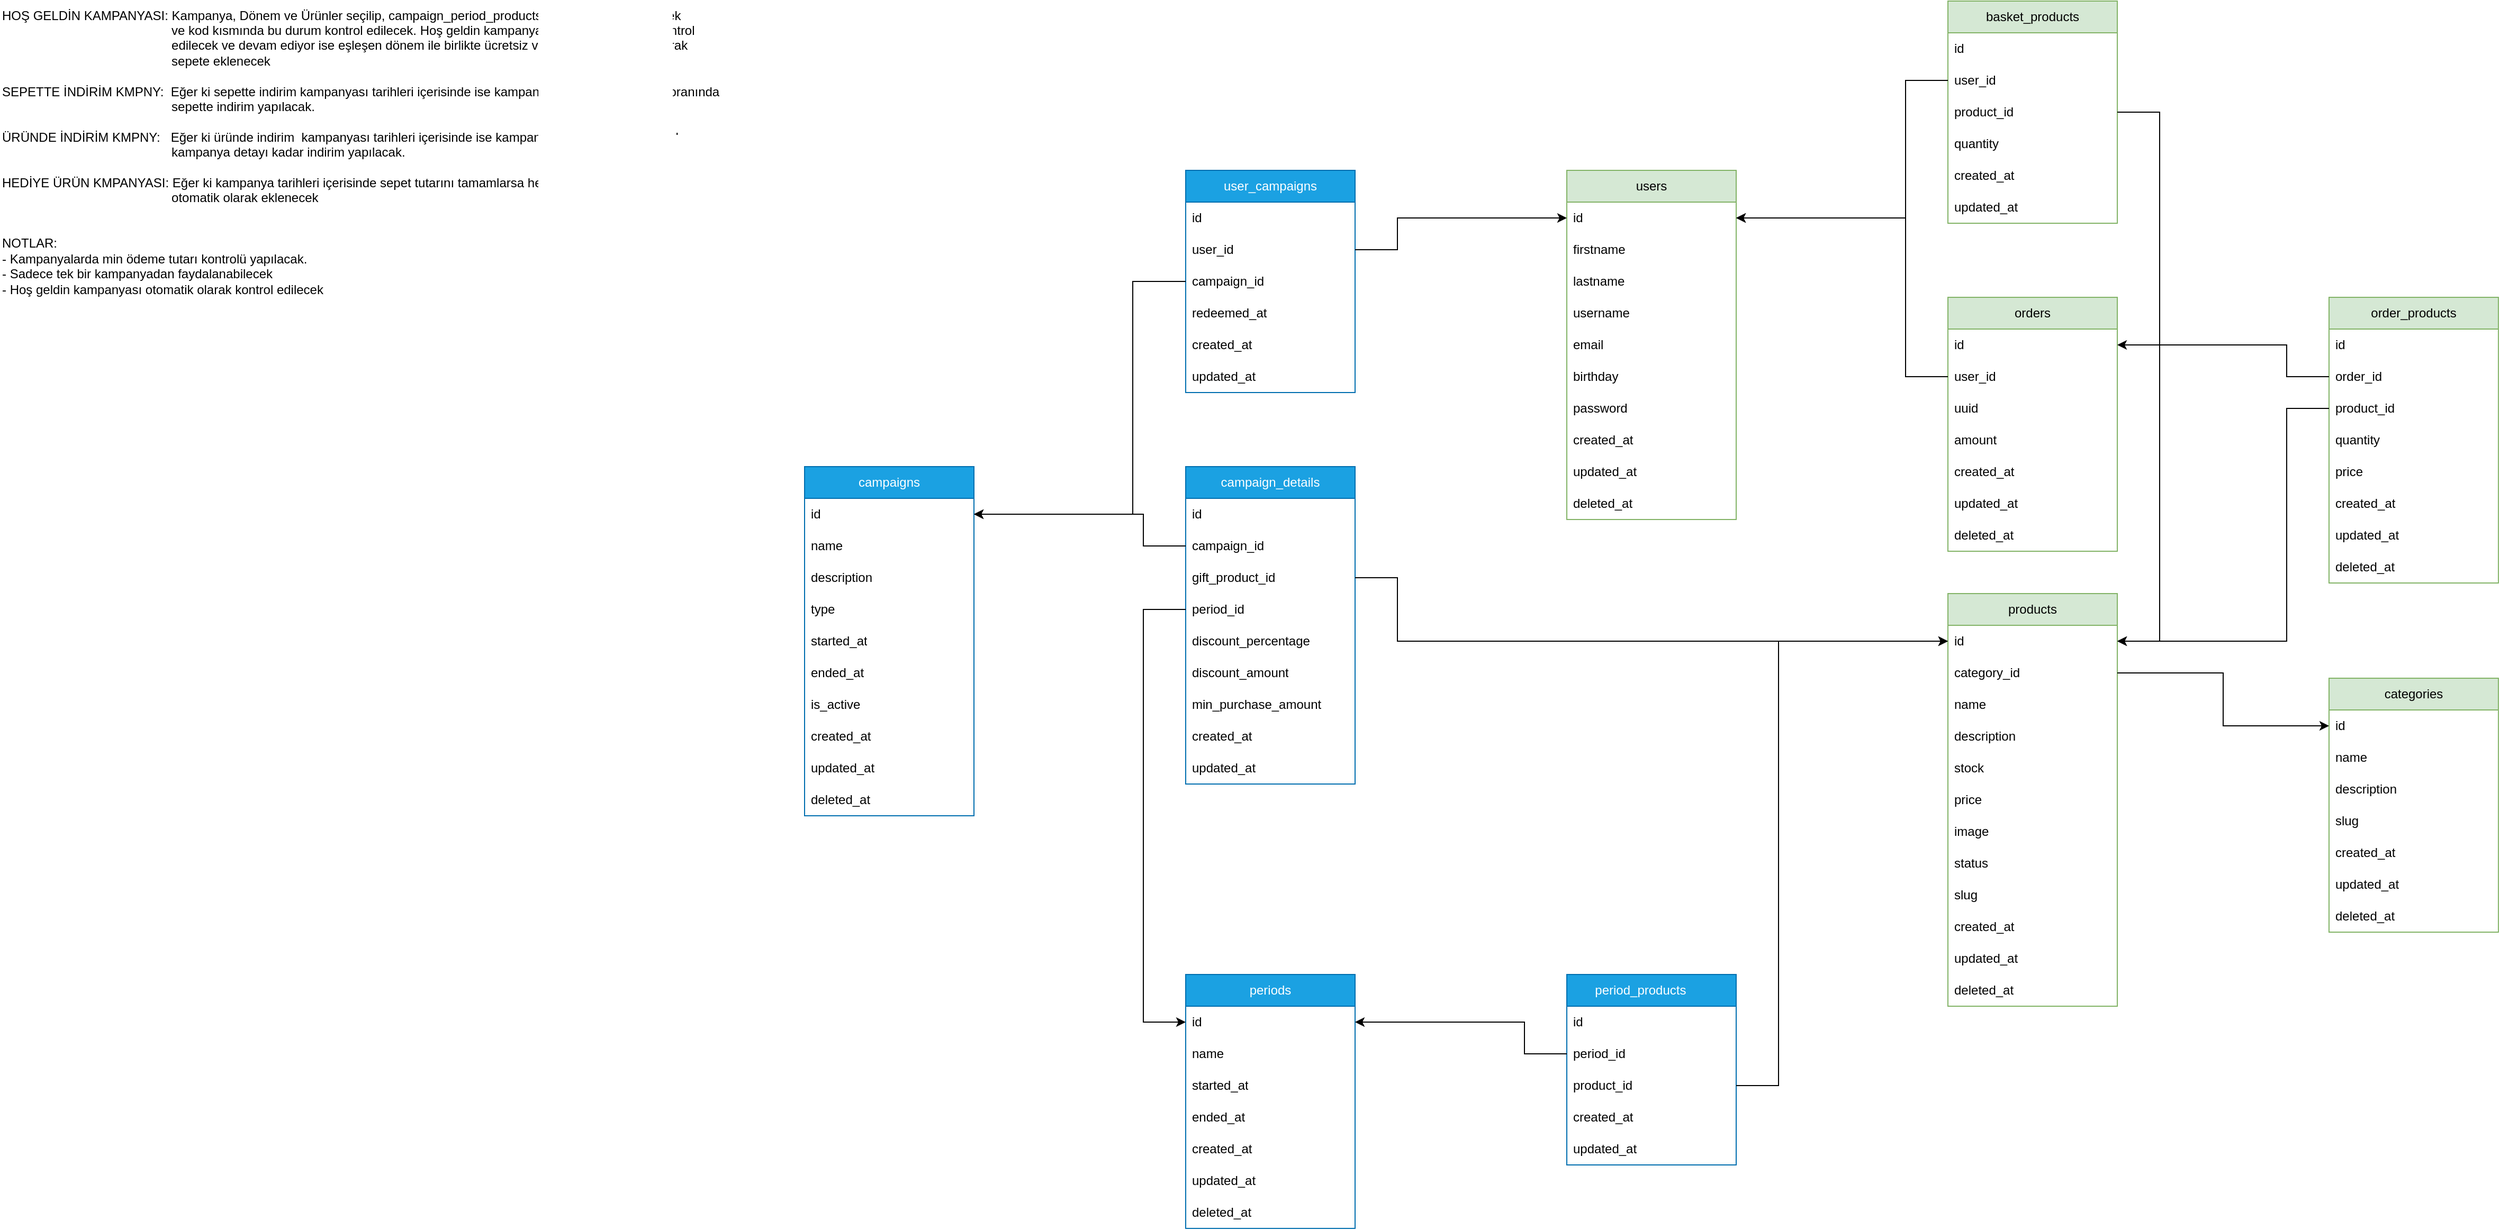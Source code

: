 <mxfile version="24.5.3" type="device">
  <diagram name="Page-1" id="_GiMeknNiYBQJ2p4re4r">
    <mxGraphModel dx="3240" dy="1816" grid="1" gridSize="10" guides="1" tooltips="1" connect="1" arrows="1" fold="1" page="0" pageScale="1" pageWidth="827" pageHeight="1169" math="0" shadow="0">
      <root>
        <mxCell id="0" />
        <mxCell id="1" parent="0" />
        <mxCell id="grhJ6NHbihgc4JRqNFFG-1" value="users" style="swimlane;fontStyle=0;childLayout=stackLayout;horizontal=1;startSize=30;horizontalStack=0;resizeParent=1;resizeParentMax=0;resizeLast=0;collapsible=1;marginBottom=0;whiteSpace=wrap;html=1;fillColor=#d5e8d4;strokeColor=#82b366;" parent="1" vertex="1">
          <mxGeometry x="1000" width="160" height="330" as="geometry" />
        </mxCell>
        <mxCell id="grhJ6NHbihgc4JRqNFFG-2" value="id&lt;span style=&quot;white-space: pre;&quot;&gt;&#x9;&lt;/span&gt;" style="text;strokeColor=none;fillColor=none;align=left;verticalAlign=middle;spacingLeft=4;spacingRight=4;overflow=hidden;points=[[0,0.5],[1,0.5]];portConstraint=eastwest;rotatable=0;whiteSpace=wrap;html=1;" parent="grhJ6NHbihgc4JRqNFFG-1" vertex="1">
          <mxGeometry y="30" width="160" height="30" as="geometry" />
        </mxCell>
        <mxCell id="grhJ6NHbihgc4JRqNFFG-3" value="firstname" style="text;strokeColor=none;fillColor=none;align=left;verticalAlign=middle;spacingLeft=4;spacingRight=4;overflow=hidden;points=[[0,0.5],[1,0.5]];portConstraint=eastwest;rotatable=0;whiteSpace=wrap;html=1;" parent="grhJ6NHbihgc4JRqNFFG-1" vertex="1">
          <mxGeometry y="60" width="160" height="30" as="geometry" />
        </mxCell>
        <mxCell id="grhJ6NHbihgc4JRqNFFG-5" value="lastname" style="text;strokeColor=none;fillColor=none;align=left;verticalAlign=middle;spacingLeft=4;spacingRight=4;overflow=hidden;points=[[0,0.5],[1,0.5]];portConstraint=eastwest;rotatable=0;whiteSpace=wrap;html=1;" parent="grhJ6NHbihgc4JRqNFFG-1" vertex="1">
          <mxGeometry y="90" width="160" height="30" as="geometry" />
        </mxCell>
        <mxCell id="grhJ6NHbihgc4JRqNFFG-9" value="username" style="text;strokeColor=none;fillColor=none;align=left;verticalAlign=middle;spacingLeft=4;spacingRight=4;overflow=hidden;points=[[0,0.5],[1,0.5]];portConstraint=eastwest;rotatable=0;whiteSpace=wrap;html=1;" parent="grhJ6NHbihgc4JRqNFFG-1" vertex="1">
          <mxGeometry y="120" width="160" height="30" as="geometry" />
        </mxCell>
        <mxCell id="grhJ6NHbihgc4JRqNFFG-8" value="email" style="text;strokeColor=none;fillColor=none;align=left;verticalAlign=middle;spacingLeft=4;spacingRight=4;overflow=hidden;points=[[0,0.5],[1,0.5]];portConstraint=eastwest;rotatable=0;whiteSpace=wrap;html=1;" parent="grhJ6NHbihgc4JRqNFFG-1" vertex="1">
          <mxGeometry y="150" width="160" height="30" as="geometry" />
        </mxCell>
        <mxCell id="grhJ6NHbihgc4JRqNFFG-4" value="birthday" style="text;strokeColor=none;fillColor=none;align=left;verticalAlign=middle;spacingLeft=4;spacingRight=4;overflow=hidden;points=[[0,0.5],[1,0.5]];portConstraint=eastwest;rotatable=0;whiteSpace=wrap;html=1;" parent="grhJ6NHbihgc4JRqNFFG-1" vertex="1">
          <mxGeometry y="180" width="160" height="30" as="geometry" />
        </mxCell>
        <mxCell id="grhJ6NHbihgc4JRqNFFG-10" value="password" style="text;strokeColor=none;fillColor=none;align=left;verticalAlign=middle;spacingLeft=4;spacingRight=4;overflow=hidden;points=[[0,0.5],[1,0.5]];portConstraint=eastwest;rotatable=0;whiteSpace=wrap;html=1;" parent="grhJ6NHbihgc4JRqNFFG-1" vertex="1">
          <mxGeometry y="210" width="160" height="30" as="geometry" />
        </mxCell>
        <mxCell id="grhJ6NHbihgc4JRqNFFG-6" value="created_at" style="text;strokeColor=none;fillColor=none;align=left;verticalAlign=middle;spacingLeft=4;spacingRight=4;overflow=hidden;points=[[0,0.5],[1,0.5]];portConstraint=eastwest;rotatable=0;whiteSpace=wrap;html=1;" parent="grhJ6NHbihgc4JRqNFFG-1" vertex="1">
          <mxGeometry y="240" width="160" height="30" as="geometry" />
        </mxCell>
        <mxCell id="grhJ6NHbihgc4JRqNFFG-7" value="updated_at" style="text;strokeColor=none;fillColor=none;align=left;verticalAlign=middle;spacingLeft=4;spacingRight=4;overflow=hidden;points=[[0,0.5],[1,0.5]];portConstraint=eastwest;rotatable=0;whiteSpace=wrap;html=1;" parent="grhJ6NHbihgc4JRqNFFG-1" vertex="1">
          <mxGeometry y="270" width="160" height="30" as="geometry" />
        </mxCell>
        <mxCell id="grhJ6NHbihgc4JRqNFFG-17" value="deleted_at" style="text;strokeColor=none;fillColor=none;align=left;verticalAlign=middle;spacingLeft=4;spacingRight=4;overflow=hidden;points=[[0,0.5],[1,0.5]];portConstraint=eastwest;rotatable=0;whiteSpace=wrap;html=1;" parent="grhJ6NHbihgc4JRqNFFG-1" vertex="1">
          <mxGeometry y="300" width="160" height="30" as="geometry" />
        </mxCell>
        <mxCell id="grhJ6NHbihgc4JRqNFFG-11" value="basket_products" style="swimlane;fontStyle=0;childLayout=stackLayout;horizontal=1;startSize=30;horizontalStack=0;resizeParent=1;resizeParentMax=0;resizeLast=0;collapsible=1;marginBottom=0;whiteSpace=wrap;html=1;fillColor=#d5e8d4;strokeColor=#82b366;" parent="1" vertex="1">
          <mxGeometry x="1360" y="-160" width="160" height="210" as="geometry" />
        </mxCell>
        <mxCell id="grhJ6NHbihgc4JRqNFFG-12" value="id" style="text;strokeColor=none;fillColor=none;align=left;verticalAlign=middle;spacingLeft=4;spacingRight=4;overflow=hidden;points=[[0,0.5],[1,0.5]];portConstraint=eastwest;rotatable=0;whiteSpace=wrap;html=1;" parent="grhJ6NHbihgc4JRqNFFG-11" vertex="1">
          <mxGeometry y="30" width="160" height="30" as="geometry" />
        </mxCell>
        <mxCell id="grhJ6NHbihgc4JRqNFFG-13" value="user_id" style="text;strokeColor=none;fillColor=none;align=left;verticalAlign=middle;spacingLeft=4;spacingRight=4;overflow=hidden;points=[[0,0.5],[1,0.5]];portConstraint=eastwest;rotatable=0;whiteSpace=wrap;html=1;" parent="grhJ6NHbihgc4JRqNFFG-11" vertex="1">
          <mxGeometry y="60" width="160" height="30" as="geometry" />
        </mxCell>
        <mxCell id="grhJ6NHbihgc4JRqNFFG-14" value="product_id" style="text;strokeColor=none;fillColor=none;align=left;verticalAlign=middle;spacingLeft=4;spacingRight=4;overflow=hidden;points=[[0,0.5],[1,0.5]];portConstraint=eastwest;rotatable=0;whiteSpace=wrap;html=1;" parent="grhJ6NHbihgc4JRqNFFG-11" vertex="1">
          <mxGeometry y="90" width="160" height="30" as="geometry" />
        </mxCell>
        <mxCell id="grhJ6NHbihgc4JRqNFFG-124" value="quantity" style="text;strokeColor=none;fillColor=none;align=left;verticalAlign=middle;spacingLeft=4;spacingRight=4;overflow=hidden;points=[[0,0.5],[1,0.5]];portConstraint=eastwest;rotatable=0;whiteSpace=wrap;html=1;" parent="grhJ6NHbihgc4JRqNFFG-11" vertex="1">
          <mxGeometry y="120" width="160" height="30" as="geometry" />
        </mxCell>
        <mxCell id="grhJ6NHbihgc4JRqNFFG-15" value="created_at" style="text;strokeColor=none;fillColor=none;align=left;verticalAlign=middle;spacingLeft=4;spacingRight=4;overflow=hidden;points=[[0,0.5],[1,0.5]];portConstraint=eastwest;rotatable=0;whiteSpace=wrap;html=1;" parent="grhJ6NHbihgc4JRqNFFG-11" vertex="1">
          <mxGeometry y="150" width="160" height="30" as="geometry" />
        </mxCell>
        <mxCell id="grhJ6NHbihgc4JRqNFFG-18" value="updated_at" style="text;strokeColor=none;fillColor=none;align=left;verticalAlign=middle;spacingLeft=4;spacingRight=4;overflow=hidden;points=[[0,0.5],[1,0.5]];portConstraint=eastwest;rotatable=0;whiteSpace=wrap;html=1;" parent="grhJ6NHbihgc4JRqNFFG-11" vertex="1">
          <mxGeometry y="180" width="160" height="30" as="geometry" />
        </mxCell>
        <mxCell id="grhJ6NHbihgc4JRqNFFG-19" value="products" style="swimlane;fontStyle=0;childLayout=stackLayout;horizontal=1;startSize=30;horizontalStack=0;resizeParent=1;resizeParentMax=0;resizeLast=0;collapsible=1;marginBottom=0;whiteSpace=wrap;html=1;fillColor=#d5e8d4;strokeColor=#82b366;" parent="1" vertex="1">
          <mxGeometry x="1360" y="400" width="160" height="390" as="geometry" />
        </mxCell>
        <mxCell id="grhJ6NHbihgc4JRqNFFG-20" value="id" style="text;strokeColor=none;fillColor=none;align=left;verticalAlign=middle;spacingLeft=4;spacingRight=4;overflow=hidden;points=[[0,0.5],[1,0.5]];portConstraint=eastwest;rotatable=0;whiteSpace=wrap;html=1;" parent="grhJ6NHbihgc4JRqNFFG-19" vertex="1">
          <mxGeometry y="30" width="160" height="30" as="geometry" />
        </mxCell>
        <mxCell id="grhJ6NHbihgc4JRqNFFG-31" value="category_id" style="text;strokeColor=none;fillColor=none;align=left;verticalAlign=middle;spacingLeft=4;spacingRight=4;overflow=hidden;points=[[0,0.5],[1,0.5]];portConstraint=eastwest;rotatable=0;whiteSpace=wrap;html=1;" parent="grhJ6NHbihgc4JRqNFFG-19" vertex="1">
          <mxGeometry y="60" width="160" height="30" as="geometry" />
        </mxCell>
        <mxCell id="grhJ6NHbihgc4JRqNFFG-21" value="name" style="text;strokeColor=none;fillColor=none;align=left;verticalAlign=middle;spacingLeft=4;spacingRight=4;overflow=hidden;points=[[0,0.5],[1,0.5]];portConstraint=eastwest;rotatable=0;whiteSpace=wrap;html=1;" parent="grhJ6NHbihgc4JRqNFFG-19" vertex="1">
          <mxGeometry y="90" width="160" height="30" as="geometry" />
        </mxCell>
        <mxCell id="grhJ6NHbihgc4JRqNFFG-22" value="description" style="text;strokeColor=none;fillColor=none;align=left;verticalAlign=middle;spacingLeft=4;spacingRight=4;overflow=hidden;points=[[0,0.5],[1,0.5]];portConstraint=eastwest;rotatable=0;whiteSpace=wrap;html=1;" parent="grhJ6NHbihgc4JRqNFFG-19" vertex="1">
          <mxGeometry y="120" width="160" height="30" as="geometry" />
        </mxCell>
        <mxCell id="grhJ6NHbihgc4JRqNFFG-103" value="stock" style="text;strokeColor=none;fillColor=none;align=left;verticalAlign=middle;spacingLeft=4;spacingRight=4;overflow=hidden;points=[[0,0.5],[1,0.5]];portConstraint=eastwest;rotatable=0;whiteSpace=wrap;html=1;" parent="grhJ6NHbihgc4JRqNFFG-19" vertex="1">
          <mxGeometry y="150" width="160" height="30" as="geometry" />
        </mxCell>
        <mxCell id="grhJ6NHbihgc4JRqNFFG-23" value="price" style="text;strokeColor=none;fillColor=none;align=left;verticalAlign=middle;spacingLeft=4;spacingRight=4;overflow=hidden;points=[[0,0.5],[1,0.5]];portConstraint=eastwest;rotatable=0;whiteSpace=wrap;html=1;" parent="grhJ6NHbihgc4JRqNFFG-19" vertex="1">
          <mxGeometry y="180" width="160" height="30" as="geometry" />
        </mxCell>
        <mxCell id="grhJ6NHbihgc4JRqNFFG-104" value="image" style="text;strokeColor=none;fillColor=none;align=left;verticalAlign=middle;spacingLeft=4;spacingRight=4;overflow=hidden;points=[[0,0.5],[1,0.5]];portConstraint=eastwest;rotatable=0;whiteSpace=wrap;html=1;" parent="grhJ6NHbihgc4JRqNFFG-19" vertex="1">
          <mxGeometry y="210" width="160" height="30" as="geometry" />
        </mxCell>
        <mxCell id="grhJ6NHbihgc4JRqNFFG-105" value="status" style="text;strokeColor=none;fillColor=none;align=left;verticalAlign=middle;spacingLeft=4;spacingRight=4;overflow=hidden;points=[[0,0.5],[1,0.5]];portConstraint=eastwest;rotatable=0;whiteSpace=wrap;html=1;" parent="grhJ6NHbihgc4JRqNFFG-19" vertex="1">
          <mxGeometry y="240" width="160" height="30" as="geometry" />
        </mxCell>
        <mxCell id="grhJ6NHbihgc4JRqNFFG-47" value="slug" style="text;strokeColor=none;fillColor=none;align=left;verticalAlign=middle;spacingLeft=4;spacingRight=4;overflow=hidden;points=[[0,0.5],[1,0.5]];portConstraint=eastwest;rotatable=0;whiteSpace=wrap;html=1;" parent="grhJ6NHbihgc4JRqNFFG-19" vertex="1">
          <mxGeometry y="270" width="160" height="30" as="geometry" />
        </mxCell>
        <mxCell id="grhJ6NHbihgc4JRqNFFG-33" value="created_at" style="text;strokeColor=none;fillColor=none;align=left;verticalAlign=middle;spacingLeft=4;spacingRight=4;overflow=hidden;points=[[0,0.5],[1,0.5]];portConstraint=eastwest;rotatable=0;whiteSpace=wrap;html=1;" parent="grhJ6NHbihgc4JRqNFFG-19" vertex="1">
          <mxGeometry y="300" width="160" height="30" as="geometry" />
        </mxCell>
        <mxCell id="grhJ6NHbihgc4JRqNFFG-34" value="updated_at" style="text;strokeColor=none;fillColor=none;align=left;verticalAlign=middle;spacingLeft=4;spacingRight=4;overflow=hidden;points=[[0,0.5],[1,0.5]];portConstraint=eastwest;rotatable=0;whiteSpace=wrap;html=1;" parent="grhJ6NHbihgc4JRqNFFG-19" vertex="1">
          <mxGeometry y="330" width="160" height="30" as="geometry" />
        </mxCell>
        <mxCell id="grhJ6NHbihgc4JRqNFFG-35" value="deleted_at" style="text;strokeColor=none;fillColor=none;align=left;verticalAlign=middle;spacingLeft=4;spacingRight=4;overflow=hidden;points=[[0,0.5],[1,0.5]];portConstraint=eastwest;rotatable=0;whiteSpace=wrap;html=1;" parent="grhJ6NHbihgc4JRqNFFG-19" vertex="1">
          <mxGeometry y="360" width="160" height="30" as="geometry" />
        </mxCell>
        <mxCell id="grhJ6NHbihgc4JRqNFFG-24" value="categories" style="swimlane;fontStyle=0;childLayout=stackLayout;horizontal=1;startSize=30;horizontalStack=0;resizeParent=1;resizeParentMax=0;resizeLast=0;collapsible=1;marginBottom=0;whiteSpace=wrap;html=1;fillColor=#d5e8d4;strokeColor=#82b366;" parent="1" vertex="1">
          <mxGeometry x="1720" y="480" width="160" height="240" as="geometry" />
        </mxCell>
        <mxCell id="grhJ6NHbihgc4JRqNFFG-25" value="id" style="text;strokeColor=none;fillColor=none;align=left;verticalAlign=middle;spacingLeft=4;spacingRight=4;overflow=hidden;points=[[0,0.5],[1,0.5]];portConstraint=eastwest;rotatable=0;whiteSpace=wrap;html=1;" parent="grhJ6NHbihgc4JRqNFFG-24" vertex="1">
          <mxGeometry y="30" width="160" height="30" as="geometry" />
        </mxCell>
        <mxCell id="grhJ6NHbihgc4JRqNFFG-26" value="name" style="text;strokeColor=none;fillColor=none;align=left;verticalAlign=middle;spacingLeft=4;spacingRight=4;overflow=hidden;points=[[0,0.5],[1,0.5]];portConstraint=eastwest;rotatable=0;whiteSpace=wrap;html=1;" parent="grhJ6NHbihgc4JRqNFFG-24" vertex="1">
          <mxGeometry y="60" width="160" height="30" as="geometry" />
        </mxCell>
        <mxCell id="grhJ6NHbihgc4JRqNFFG-27" value="description" style="text;strokeColor=none;fillColor=none;align=left;verticalAlign=middle;spacingLeft=4;spacingRight=4;overflow=hidden;points=[[0,0.5],[1,0.5]];portConstraint=eastwest;rotatable=0;whiteSpace=wrap;html=1;" parent="grhJ6NHbihgc4JRqNFFG-24" vertex="1">
          <mxGeometry y="90" width="160" height="30" as="geometry" />
        </mxCell>
        <mxCell id="grhJ6NHbihgc4JRqNFFG-46" value="slug" style="text;strokeColor=none;fillColor=none;align=left;verticalAlign=middle;spacingLeft=4;spacingRight=4;overflow=hidden;points=[[0,0.5],[1,0.5]];portConstraint=eastwest;rotatable=0;whiteSpace=wrap;html=1;" parent="grhJ6NHbihgc4JRqNFFG-24" vertex="1">
          <mxGeometry y="120" width="160" height="30" as="geometry" />
        </mxCell>
        <mxCell id="grhJ6NHbihgc4JRqNFFG-28" value="created_at" style="text;strokeColor=none;fillColor=none;align=left;verticalAlign=middle;spacingLeft=4;spacingRight=4;overflow=hidden;points=[[0,0.5],[1,0.5]];portConstraint=eastwest;rotatable=0;whiteSpace=wrap;html=1;" parent="grhJ6NHbihgc4JRqNFFG-24" vertex="1">
          <mxGeometry y="150" width="160" height="30" as="geometry" />
        </mxCell>
        <mxCell id="grhJ6NHbihgc4JRqNFFG-29" value="updated_at" style="text;strokeColor=none;fillColor=none;align=left;verticalAlign=middle;spacingLeft=4;spacingRight=4;overflow=hidden;points=[[0,0.5],[1,0.5]];portConstraint=eastwest;rotatable=0;whiteSpace=wrap;html=1;" parent="grhJ6NHbihgc4JRqNFFG-24" vertex="1">
          <mxGeometry y="180" width="160" height="30" as="geometry" />
        </mxCell>
        <mxCell id="grhJ6NHbihgc4JRqNFFG-30" value="deleted_at" style="text;strokeColor=none;fillColor=none;align=left;verticalAlign=middle;spacingLeft=4;spacingRight=4;overflow=hidden;points=[[0,0.5],[1,0.5]];portConstraint=eastwest;rotatable=0;whiteSpace=wrap;html=1;" parent="grhJ6NHbihgc4JRqNFFG-24" vertex="1">
          <mxGeometry y="210" width="160" height="30" as="geometry" />
        </mxCell>
        <mxCell id="grhJ6NHbihgc4JRqNFFG-36" value="order_products" style="swimlane;fontStyle=0;childLayout=stackLayout;horizontal=1;startSize=30;horizontalStack=0;resizeParent=1;resizeParentMax=0;resizeLast=0;collapsible=1;marginBottom=0;whiteSpace=wrap;html=1;fillColor=#d5e8d4;strokeColor=#82b366;" parent="1" vertex="1">
          <mxGeometry x="1720" y="120" width="160" height="270" as="geometry" />
        </mxCell>
        <mxCell id="grhJ6NHbihgc4JRqNFFG-37" value="id" style="text;strokeColor=none;fillColor=none;align=left;verticalAlign=middle;spacingLeft=4;spacingRight=4;overflow=hidden;points=[[0,0.5],[1,0.5]];portConstraint=eastwest;rotatable=0;whiteSpace=wrap;html=1;" parent="grhJ6NHbihgc4JRqNFFG-36" vertex="1">
          <mxGeometry y="30" width="160" height="30" as="geometry" />
        </mxCell>
        <mxCell id="grhJ6NHbihgc4JRqNFFG-38" value="order_id" style="text;strokeColor=none;fillColor=none;align=left;verticalAlign=middle;spacingLeft=4;spacingRight=4;overflow=hidden;points=[[0,0.5],[1,0.5]];portConstraint=eastwest;rotatable=0;whiteSpace=wrap;html=1;" parent="grhJ6NHbihgc4JRqNFFG-36" vertex="1">
          <mxGeometry y="60" width="160" height="30" as="geometry" />
        </mxCell>
        <mxCell id="grhJ6NHbihgc4JRqNFFG-39" value="product_id" style="text;strokeColor=none;fillColor=none;align=left;verticalAlign=middle;spacingLeft=4;spacingRight=4;overflow=hidden;points=[[0,0.5],[1,0.5]];portConstraint=eastwest;rotatable=0;whiteSpace=wrap;html=1;" parent="grhJ6NHbihgc4JRqNFFG-36" vertex="1">
          <mxGeometry y="90" width="160" height="30" as="geometry" />
        </mxCell>
        <mxCell id="grhJ6NHbihgc4JRqNFFG-55" value="quantity" style="text;strokeColor=none;fillColor=none;align=left;verticalAlign=middle;spacingLeft=4;spacingRight=4;overflow=hidden;points=[[0,0.5],[1,0.5]];portConstraint=eastwest;rotatable=0;whiteSpace=wrap;html=1;" parent="grhJ6NHbihgc4JRqNFFG-36" vertex="1">
          <mxGeometry y="120" width="160" height="30" as="geometry" />
        </mxCell>
        <mxCell id="grhJ6NHbihgc4JRqNFFG-56" value="price" style="text;strokeColor=none;fillColor=none;align=left;verticalAlign=middle;spacingLeft=4;spacingRight=4;overflow=hidden;points=[[0,0.5],[1,0.5]];portConstraint=eastwest;rotatable=0;whiteSpace=wrap;html=1;" parent="grhJ6NHbihgc4JRqNFFG-36" vertex="1">
          <mxGeometry y="150" width="160" height="30" as="geometry" />
        </mxCell>
        <mxCell id="grhJ6NHbihgc4JRqNFFG-40" value="created_at" style="text;strokeColor=none;fillColor=none;align=left;verticalAlign=middle;spacingLeft=4;spacingRight=4;overflow=hidden;points=[[0,0.5],[1,0.5]];portConstraint=eastwest;rotatable=0;whiteSpace=wrap;html=1;" parent="grhJ6NHbihgc4JRqNFFG-36" vertex="1">
          <mxGeometry y="180" width="160" height="30" as="geometry" />
        </mxCell>
        <mxCell id="grhJ6NHbihgc4JRqNFFG-51" value="updated_at" style="text;strokeColor=none;fillColor=none;align=left;verticalAlign=middle;spacingLeft=4;spacingRight=4;overflow=hidden;points=[[0,0.5],[1,0.5]];portConstraint=eastwest;rotatable=0;whiteSpace=wrap;html=1;" parent="grhJ6NHbihgc4JRqNFFG-36" vertex="1">
          <mxGeometry y="210" width="160" height="30" as="geometry" />
        </mxCell>
        <mxCell id="grhJ6NHbihgc4JRqNFFG-52" value="deleted_at" style="text;strokeColor=none;fillColor=none;align=left;verticalAlign=middle;spacingLeft=4;spacingRight=4;overflow=hidden;points=[[0,0.5],[1,0.5]];portConstraint=eastwest;rotatable=0;whiteSpace=wrap;html=1;" parent="grhJ6NHbihgc4JRqNFFG-36" vertex="1">
          <mxGeometry y="240" width="160" height="30" as="geometry" />
        </mxCell>
        <mxCell id="grhJ6NHbihgc4JRqNFFG-41" value="orders" style="swimlane;fontStyle=0;childLayout=stackLayout;horizontal=1;startSize=30;horizontalStack=0;resizeParent=1;resizeParentMax=0;resizeLast=0;collapsible=1;marginBottom=0;whiteSpace=wrap;html=1;fillColor=#d5e8d4;strokeColor=#82b366;" parent="1" vertex="1">
          <mxGeometry x="1360" y="120" width="160" height="240" as="geometry" />
        </mxCell>
        <mxCell id="grhJ6NHbihgc4JRqNFFG-42" value="id" style="text;strokeColor=none;fillColor=none;align=left;verticalAlign=middle;spacingLeft=4;spacingRight=4;overflow=hidden;points=[[0,0.5],[1,0.5]];portConstraint=eastwest;rotatable=0;whiteSpace=wrap;html=1;" parent="grhJ6NHbihgc4JRqNFFG-41" vertex="1">
          <mxGeometry y="30" width="160" height="30" as="geometry" />
        </mxCell>
        <mxCell id="grhJ6NHbihgc4JRqNFFG-48" value="user_id" style="text;strokeColor=none;fillColor=none;align=left;verticalAlign=middle;spacingLeft=4;spacingRight=4;overflow=hidden;points=[[0,0.5],[1,0.5]];portConstraint=eastwest;rotatable=0;whiteSpace=wrap;html=1;" parent="grhJ6NHbihgc4JRqNFFG-41" vertex="1">
          <mxGeometry y="60" width="160" height="30" as="geometry" />
        </mxCell>
        <mxCell id="grhJ6NHbihgc4JRqNFFG-43" value="uuid" style="text;strokeColor=none;fillColor=none;align=left;verticalAlign=middle;spacingLeft=4;spacingRight=4;overflow=hidden;points=[[0,0.5],[1,0.5]];portConstraint=eastwest;rotatable=0;whiteSpace=wrap;html=1;" parent="grhJ6NHbihgc4JRqNFFG-41" vertex="1">
          <mxGeometry y="90" width="160" height="30" as="geometry" />
        </mxCell>
        <mxCell id="grhJ6NHbihgc4JRqNFFG-108" value="amount" style="text;strokeColor=none;fillColor=none;align=left;verticalAlign=middle;spacingLeft=4;spacingRight=4;overflow=hidden;points=[[0,0.5],[1,0.5]];portConstraint=eastwest;rotatable=0;whiteSpace=wrap;html=1;" parent="grhJ6NHbihgc4JRqNFFG-41" vertex="1">
          <mxGeometry y="120" width="160" height="30" as="geometry" />
        </mxCell>
        <mxCell id="grhJ6NHbihgc4JRqNFFG-44" value="created_at" style="text;strokeColor=none;fillColor=none;align=left;verticalAlign=middle;spacingLeft=4;spacingRight=4;overflow=hidden;points=[[0,0.5],[1,0.5]];portConstraint=eastwest;rotatable=0;whiteSpace=wrap;html=1;" parent="grhJ6NHbihgc4JRqNFFG-41" vertex="1">
          <mxGeometry y="150" width="160" height="30" as="geometry" />
        </mxCell>
        <mxCell id="grhJ6NHbihgc4JRqNFFG-45" value="updated_at" style="text;strokeColor=none;fillColor=none;align=left;verticalAlign=middle;spacingLeft=4;spacingRight=4;overflow=hidden;points=[[0,0.5],[1,0.5]];portConstraint=eastwest;rotatable=0;whiteSpace=wrap;html=1;" parent="grhJ6NHbihgc4JRqNFFG-41" vertex="1">
          <mxGeometry y="180" width="160" height="30" as="geometry" />
        </mxCell>
        <mxCell id="grhJ6NHbihgc4JRqNFFG-123" value="deleted_at" style="text;strokeColor=none;fillColor=none;align=left;verticalAlign=middle;spacingLeft=4;spacingRight=4;overflow=hidden;points=[[0,0.5],[1,0.5]];portConstraint=eastwest;rotatable=0;whiteSpace=wrap;html=1;" parent="grhJ6NHbihgc4JRqNFFG-41" vertex="1">
          <mxGeometry y="210" width="160" height="30" as="geometry" />
        </mxCell>
        <mxCell id="grhJ6NHbihgc4JRqNFFG-57" value="campaigns" style="swimlane;fontStyle=0;childLayout=stackLayout;horizontal=1;startSize=30;horizontalStack=0;resizeParent=1;resizeParentMax=0;resizeLast=0;collapsible=1;marginBottom=0;whiteSpace=wrap;html=1;fillColor=#1ba1e2;fontColor=#ffffff;strokeColor=#006EAF;" parent="1" vertex="1">
          <mxGeometry x="280" y="280" width="160" height="330" as="geometry" />
        </mxCell>
        <mxCell id="grhJ6NHbihgc4JRqNFFG-58" value="id" style="text;strokeColor=none;fillColor=none;align=left;verticalAlign=middle;spacingLeft=4;spacingRight=4;overflow=hidden;points=[[0,0.5],[1,0.5]];portConstraint=eastwest;rotatable=0;whiteSpace=wrap;html=1;" parent="grhJ6NHbihgc4JRqNFFG-57" vertex="1">
          <mxGeometry y="30" width="160" height="30" as="geometry" />
        </mxCell>
        <mxCell id="grhJ6NHbihgc4JRqNFFG-59" value="name" style="text;strokeColor=none;fillColor=none;align=left;verticalAlign=middle;spacingLeft=4;spacingRight=4;overflow=hidden;points=[[0,0.5],[1,0.5]];portConstraint=eastwest;rotatable=0;whiteSpace=wrap;html=1;" parent="grhJ6NHbihgc4JRqNFFG-57" vertex="1">
          <mxGeometry y="60" width="160" height="30" as="geometry" />
        </mxCell>
        <mxCell id="grhJ6NHbihgc4JRqNFFG-100" value="description" style="text;strokeColor=none;fillColor=none;align=left;verticalAlign=middle;spacingLeft=4;spacingRight=4;overflow=hidden;points=[[0,0.5],[1,0.5]];portConstraint=eastwest;rotatable=0;whiteSpace=wrap;html=1;" parent="grhJ6NHbihgc4JRqNFFG-57" vertex="1">
          <mxGeometry y="90" width="160" height="30" as="geometry" />
        </mxCell>
        <mxCell id="grhJ6NHbihgc4JRqNFFG-60" value="type" style="text;strokeColor=none;fillColor=none;align=left;verticalAlign=middle;spacingLeft=4;spacingRight=4;overflow=hidden;points=[[0,0.5],[1,0.5]];portConstraint=eastwest;rotatable=0;whiteSpace=wrap;html=1;" parent="grhJ6NHbihgc4JRqNFFG-57" vertex="1">
          <mxGeometry y="120" width="160" height="30" as="geometry" />
        </mxCell>
        <mxCell id="grhJ6NHbihgc4JRqNFFG-96" value="started_at" style="text;strokeColor=none;fillColor=none;align=left;verticalAlign=middle;spacingLeft=4;spacingRight=4;overflow=hidden;points=[[0,0.5],[1,0.5]];portConstraint=eastwest;rotatable=0;whiteSpace=wrap;html=1;" parent="grhJ6NHbihgc4JRqNFFG-57" vertex="1">
          <mxGeometry y="150" width="160" height="30" as="geometry" />
        </mxCell>
        <mxCell id="grhJ6NHbihgc4JRqNFFG-97" value="ended_at" style="text;strokeColor=none;fillColor=none;align=left;verticalAlign=middle;spacingLeft=4;spacingRight=4;overflow=hidden;points=[[0,0.5],[1,0.5]];portConstraint=eastwest;rotatable=0;whiteSpace=wrap;html=1;" parent="grhJ6NHbihgc4JRqNFFG-57" vertex="1">
          <mxGeometry y="180" width="160" height="30" as="geometry" />
        </mxCell>
        <mxCell id="6CmxdRsGefexsXA8XCbu-35" value="is_active" style="text;strokeColor=none;fillColor=none;align=left;verticalAlign=middle;spacingLeft=4;spacingRight=4;overflow=hidden;points=[[0,0.5],[1,0.5]];portConstraint=eastwest;rotatable=0;whiteSpace=wrap;html=1;" vertex="1" parent="grhJ6NHbihgc4JRqNFFG-57">
          <mxGeometry y="210" width="160" height="30" as="geometry" />
        </mxCell>
        <mxCell id="grhJ6NHbihgc4JRqNFFG-61" value="created_at" style="text;strokeColor=none;fillColor=none;align=left;verticalAlign=middle;spacingLeft=4;spacingRight=4;overflow=hidden;points=[[0,0.5],[1,0.5]];portConstraint=eastwest;rotatable=0;whiteSpace=wrap;html=1;" parent="grhJ6NHbihgc4JRqNFFG-57" vertex="1">
          <mxGeometry y="240" width="160" height="30" as="geometry" />
        </mxCell>
        <mxCell id="grhJ6NHbihgc4JRqNFFG-92" value="updated_at" style="text;strokeColor=none;fillColor=none;align=left;verticalAlign=middle;spacingLeft=4;spacingRight=4;overflow=hidden;points=[[0,0.5],[1,0.5]];portConstraint=eastwest;rotatable=0;whiteSpace=wrap;html=1;" parent="grhJ6NHbihgc4JRqNFFG-57" vertex="1">
          <mxGeometry y="270" width="160" height="30" as="geometry" />
        </mxCell>
        <mxCell id="grhJ6NHbihgc4JRqNFFG-93" value="deleted_at" style="text;strokeColor=none;fillColor=none;align=left;verticalAlign=middle;spacingLeft=4;spacingRight=4;overflow=hidden;points=[[0,0.5],[1,0.5]];portConstraint=eastwest;rotatable=0;whiteSpace=wrap;html=1;" parent="grhJ6NHbihgc4JRqNFFG-57" vertex="1">
          <mxGeometry y="300" width="160" height="30" as="geometry" />
        </mxCell>
        <mxCell id="grhJ6NHbihgc4JRqNFFG-63" value="periods" style="swimlane;fontStyle=0;childLayout=stackLayout;horizontal=1;startSize=30;horizontalStack=0;resizeParent=1;resizeParentMax=0;resizeLast=0;collapsible=1;marginBottom=0;whiteSpace=wrap;html=1;fillColor=#1ba1e2;fontColor=#ffffff;strokeColor=#006EAF;" parent="1" vertex="1">
          <mxGeometry x="640" y="760" width="160" height="240" as="geometry" />
        </mxCell>
        <mxCell id="grhJ6NHbihgc4JRqNFFG-64" value="id" style="text;strokeColor=none;fillColor=none;align=left;verticalAlign=middle;spacingLeft=4;spacingRight=4;overflow=hidden;points=[[0,0.5],[1,0.5]];portConstraint=eastwest;rotatable=0;whiteSpace=wrap;html=1;" parent="grhJ6NHbihgc4JRqNFFG-63" vertex="1">
          <mxGeometry y="30" width="160" height="30" as="geometry" />
        </mxCell>
        <mxCell id="grhJ6NHbihgc4JRqNFFG-65" value="name" style="text;strokeColor=none;fillColor=none;align=left;verticalAlign=middle;spacingLeft=4;spacingRight=4;overflow=hidden;points=[[0,0.5],[1,0.5]];portConstraint=eastwest;rotatable=0;whiteSpace=wrap;html=1;" parent="grhJ6NHbihgc4JRqNFFG-63" vertex="1">
          <mxGeometry y="60" width="160" height="30" as="geometry" />
        </mxCell>
        <mxCell id="grhJ6NHbihgc4JRqNFFG-66" value="started_at" style="text;strokeColor=none;fillColor=none;align=left;verticalAlign=middle;spacingLeft=4;spacingRight=4;overflow=hidden;points=[[0,0.5],[1,0.5]];portConstraint=eastwest;rotatable=0;whiteSpace=wrap;html=1;" parent="grhJ6NHbihgc4JRqNFFG-63" vertex="1">
          <mxGeometry y="90" width="160" height="30" as="geometry" />
        </mxCell>
        <mxCell id="grhJ6NHbihgc4JRqNFFG-67" value="ended_at" style="text;strokeColor=none;fillColor=none;align=left;verticalAlign=middle;spacingLeft=4;spacingRight=4;overflow=hidden;points=[[0,0.5],[1,0.5]];portConstraint=eastwest;rotatable=0;whiteSpace=wrap;html=1;" parent="grhJ6NHbihgc4JRqNFFG-63" vertex="1">
          <mxGeometry y="120" width="160" height="30" as="geometry" />
        </mxCell>
        <mxCell id="grhJ6NHbihgc4JRqNFFG-68" value="created_at" style="text;strokeColor=none;fillColor=none;align=left;verticalAlign=middle;spacingLeft=4;spacingRight=4;overflow=hidden;points=[[0,0.5],[1,0.5]];portConstraint=eastwest;rotatable=0;whiteSpace=wrap;html=1;" parent="grhJ6NHbihgc4JRqNFFG-63" vertex="1">
          <mxGeometry y="150" width="160" height="30" as="geometry" />
        </mxCell>
        <mxCell id="grhJ6NHbihgc4JRqNFFG-69" value="updated_at" style="text;strokeColor=none;fillColor=none;align=left;verticalAlign=middle;spacingLeft=4;spacingRight=4;overflow=hidden;points=[[0,0.5],[1,0.5]];portConstraint=eastwest;rotatable=0;whiteSpace=wrap;html=1;" parent="grhJ6NHbihgc4JRqNFFG-63" vertex="1">
          <mxGeometry y="180" width="160" height="30" as="geometry" />
        </mxCell>
        <mxCell id="grhJ6NHbihgc4JRqNFFG-70" value="deleted_at" style="text;strokeColor=none;fillColor=none;align=left;verticalAlign=middle;spacingLeft=4;spacingRight=4;overflow=hidden;points=[[0,0.5],[1,0.5]];portConstraint=eastwest;rotatable=0;whiteSpace=wrap;html=1;" parent="grhJ6NHbihgc4JRqNFFG-63" vertex="1">
          <mxGeometry y="210" width="160" height="30" as="geometry" />
        </mxCell>
        <mxCell id="grhJ6NHbihgc4JRqNFFG-82" value="user_campaigns" style="swimlane;fontStyle=0;childLayout=stackLayout;horizontal=1;startSize=30;horizontalStack=0;resizeParent=1;resizeParentMax=0;resizeLast=0;collapsible=1;marginBottom=0;whiteSpace=wrap;html=1;fillColor=#1ba1e2;fontColor=#ffffff;strokeColor=#006EAF;" parent="1" vertex="1">
          <mxGeometry x="640" width="160" height="210" as="geometry" />
        </mxCell>
        <mxCell id="grhJ6NHbihgc4JRqNFFG-83" value="id" style="text;strokeColor=none;fillColor=none;align=left;verticalAlign=middle;spacingLeft=4;spacingRight=4;overflow=hidden;points=[[0,0.5],[1,0.5]];portConstraint=eastwest;rotatable=0;whiteSpace=wrap;html=1;" parent="grhJ6NHbihgc4JRqNFFG-82" vertex="1">
          <mxGeometry y="30" width="160" height="30" as="geometry" />
        </mxCell>
        <mxCell id="grhJ6NHbihgc4JRqNFFG-84" value="user_id" style="text;strokeColor=none;fillColor=none;align=left;verticalAlign=middle;spacingLeft=4;spacingRight=4;overflow=hidden;points=[[0,0.5],[1,0.5]];portConstraint=eastwest;rotatable=0;whiteSpace=wrap;html=1;" parent="grhJ6NHbihgc4JRqNFFG-82" vertex="1">
          <mxGeometry y="60" width="160" height="30" as="geometry" />
        </mxCell>
        <mxCell id="grhJ6NHbihgc4JRqNFFG-85" value="campaign_id" style="text;strokeColor=none;fillColor=none;align=left;verticalAlign=middle;spacingLeft=4;spacingRight=4;overflow=hidden;points=[[0,0.5],[1,0.5]];portConstraint=eastwest;rotatable=0;whiteSpace=wrap;html=1;" parent="grhJ6NHbihgc4JRqNFFG-82" vertex="1">
          <mxGeometry y="90" width="160" height="30" as="geometry" />
        </mxCell>
        <mxCell id="6CmxdRsGefexsXA8XCbu-32" value="redeemed_at" style="text;strokeColor=none;fillColor=none;align=left;verticalAlign=middle;spacingLeft=4;spacingRight=4;overflow=hidden;points=[[0,0.5],[1,0.5]];portConstraint=eastwest;rotatable=0;whiteSpace=wrap;html=1;" vertex="1" parent="grhJ6NHbihgc4JRqNFFG-82">
          <mxGeometry y="120" width="160" height="30" as="geometry" />
        </mxCell>
        <mxCell id="grhJ6NHbihgc4JRqNFFG-86" value="created_at" style="text;strokeColor=none;fillColor=none;align=left;verticalAlign=middle;spacingLeft=4;spacingRight=4;overflow=hidden;points=[[0,0.5],[1,0.5]];portConstraint=eastwest;rotatable=0;whiteSpace=wrap;html=1;" parent="grhJ6NHbihgc4JRqNFFG-82" vertex="1">
          <mxGeometry y="150" width="160" height="30" as="geometry" />
        </mxCell>
        <mxCell id="grhJ6NHbihgc4JRqNFFG-87" value="updated_at" style="text;strokeColor=none;fillColor=none;align=left;verticalAlign=middle;spacingLeft=4;spacingRight=4;overflow=hidden;points=[[0,0.5],[1,0.5]];portConstraint=eastwest;rotatable=0;whiteSpace=wrap;html=1;" parent="grhJ6NHbihgc4JRqNFFG-82" vertex="1">
          <mxGeometry y="180" width="160" height="30" as="geometry" />
        </mxCell>
        <mxCell id="grhJ6NHbihgc4JRqNFFG-112" style="edgeStyle=orthogonalEdgeStyle;rounded=0;orthogonalLoop=1;jettySize=auto;html=1;exitX=1;exitY=0.5;exitDx=0;exitDy=0;" parent="1" source="grhJ6NHbihgc4JRqNFFG-84" target="grhJ6NHbihgc4JRqNFFG-2" edge="1">
          <mxGeometry relative="1" as="geometry">
            <Array as="points">
              <mxPoint x="840" y="75" />
              <mxPoint x="840" y="45" />
            </Array>
          </mxGeometry>
        </mxCell>
        <mxCell id="grhJ6NHbihgc4JRqNFFG-117" style="edgeStyle=orthogonalEdgeStyle;rounded=0;orthogonalLoop=1;jettySize=auto;html=1;exitX=0;exitY=0.5;exitDx=0;exitDy=0;" parent="1" source="grhJ6NHbihgc4JRqNFFG-48" target="grhJ6NHbihgc4JRqNFFG-2" edge="1">
          <mxGeometry relative="1" as="geometry">
            <Array as="points">
              <mxPoint x="1320" y="195" />
              <mxPoint x="1320" y="45" />
            </Array>
          </mxGeometry>
        </mxCell>
        <mxCell id="grhJ6NHbihgc4JRqNFFG-118" style="edgeStyle=orthogonalEdgeStyle;rounded=0;orthogonalLoop=1;jettySize=auto;html=1;exitX=0;exitY=0.5;exitDx=0;exitDy=0;" parent="1" source="grhJ6NHbihgc4JRqNFFG-13" target="grhJ6NHbihgc4JRqNFFG-2" edge="1">
          <mxGeometry relative="1" as="geometry">
            <Array as="points">
              <mxPoint x="1320" y="-85" />
              <mxPoint x="1320" y="45" />
            </Array>
          </mxGeometry>
        </mxCell>
        <mxCell id="grhJ6NHbihgc4JRqNFFG-119" style="edgeStyle=orthogonalEdgeStyle;rounded=0;orthogonalLoop=1;jettySize=auto;html=1;exitX=1;exitY=0.5;exitDx=0;exitDy=0;" parent="1" source="grhJ6NHbihgc4JRqNFFG-14" target="grhJ6NHbihgc4JRqNFFG-20" edge="1">
          <mxGeometry relative="1" as="geometry">
            <Array as="points">
              <mxPoint x="1560" y="-55" />
              <mxPoint x="1560" y="445" />
            </Array>
          </mxGeometry>
        </mxCell>
        <mxCell id="grhJ6NHbihgc4JRqNFFG-120" style="edgeStyle=orthogonalEdgeStyle;rounded=0;orthogonalLoop=1;jettySize=auto;html=1;exitX=0;exitY=0.5;exitDx=0;exitDy=0;" parent="1" source="grhJ6NHbihgc4JRqNFFG-38" target="grhJ6NHbihgc4JRqNFFG-42" edge="1">
          <mxGeometry relative="1" as="geometry">
            <Array as="points">
              <mxPoint x="1680" y="195" />
              <mxPoint x="1680" y="165" />
            </Array>
          </mxGeometry>
        </mxCell>
        <mxCell id="grhJ6NHbihgc4JRqNFFG-121" style="edgeStyle=orthogonalEdgeStyle;rounded=0;orthogonalLoop=1;jettySize=auto;html=1;exitX=0;exitY=0.5;exitDx=0;exitDy=0;" parent="1" source="grhJ6NHbihgc4JRqNFFG-39" target="grhJ6NHbihgc4JRqNFFG-20" edge="1">
          <mxGeometry relative="1" as="geometry">
            <Array as="points">
              <mxPoint x="1680" y="225" />
              <mxPoint x="1680" y="445" />
            </Array>
          </mxGeometry>
        </mxCell>
        <mxCell id="grhJ6NHbihgc4JRqNFFG-122" style="edgeStyle=orthogonalEdgeStyle;rounded=0;orthogonalLoop=1;jettySize=auto;html=1;exitX=1;exitY=0.5;exitDx=0;exitDy=0;" parent="1" source="grhJ6NHbihgc4JRqNFFG-31" target="grhJ6NHbihgc4JRqNFFG-25" edge="1">
          <mxGeometry relative="1" as="geometry" />
        </mxCell>
        <mxCell id="grhJ6NHbihgc4JRqNFFG-125" value="HOŞ GELDİN KAMPANYASI: Kampanya, Dönem ve Ürünler seçilip,&amp;nbsp;&lt;span style=&quot;text-wrap: wrap;&quot;&gt;campaign_period_products tablosuna kayıt edilecek&lt;/span&gt;&amp;nbsp;&lt;div&gt;&lt;span style=&quot;white-space: pre;&quot;&gt;&#x9;&lt;/span&gt;&lt;span style=&quot;white-space: pre;&quot;&gt;&#x9;&lt;/span&gt;&lt;span style=&quot;white-space: pre;&quot;&gt;&#x9;&lt;/span&gt;&lt;span style=&quot;white-space: pre;&quot;&gt;&#x9;&lt;/span&gt;&lt;span style=&quot;white-space: pre;&quot;&gt;&#x9;&lt;/span&gt;&lt;span style=&quot;white-space: pre;&quot;&gt;&#x9;&lt;/span&gt;ve kod kısmında bu durum kontrol edilecek. Hoş geldin kampanyası devam ediyor mu kontrol&amp;nbsp;&lt;/div&gt;&lt;div&gt;&lt;span style=&quot;white-space: pre;&quot;&gt;&#x9;&lt;/span&gt;&lt;span style=&quot;white-space: pre;&quot;&gt;&#x9;&lt;/span&gt;&lt;span style=&quot;white-space: pre;&quot;&gt;&#x9;&lt;/span&gt;&lt;span style=&quot;white-space: pre;&quot;&gt;&#x9;&lt;/span&gt;&lt;span style=&quot;white-space: pre;&quot;&gt;&#x9;&lt;/span&gt;&lt;span style=&quot;white-space: pre;&quot;&gt;&#x9;&lt;/span&gt;edilecek ve devam ediyor ise eşleşen dönem ile birlikte ücretsiz verilen ürün otomatik olarak&amp;nbsp;&lt;/div&gt;&lt;div&gt;&lt;span style=&quot;white-space: pre;&quot;&gt;&#x9;&lt;/span&gt;&lt;span style=&quot;white-space: pre;&quot;&gt;&#x9;&lt;/span&gt;&lt;span style=&quot;white-space: pre;&quot;&gt;&#x9;&lt;/span&gt;&lt;span style=&quot;white-space: pre;&quot;&gt;&#x9;&lt;/span&gt;&lt;span style=&quot;white-space: pre;&quot;&gt;&#x9;&lt;/span&gt;&lt;span style=&quot;white-space: pre;&quot;&gt;&#x9;&lt;/span&gt;sepete eklenecek&lt;div&gt;&lt;div&gt;&lt;br&gt;&lt;/div&gt;&lt;div&gt;SEPETTE İNDİRİM KMPNY:&amp;nbsp; Eğer ki sepette indirim kampanyası tarihleri içerisinde ise kampanya detayında ki indirim oranında&amp;nbsp;&lt;/div&gt;&lt;/div&gt;&lt;/div&gt;&lt;div&gt;&lt;span style=&quot;white-space: pre;&quot;&gt;&#x9;&lt;/span&gt;&lt;span style=&quot;white-space: pre;&quot;&gt;&#x9;&lt;/span&gt;&lt;span style=&quot;white-space: pre;&quot;&gt;&#x9;&lt;/span&gt;&lt;span style=&quot;white-space: pre;&quot;&gt;&#x9;&lt;/span&gt;&lt;span style=&quot;white-space: pre;&quot;&gt;&#x9;&lt;/span&gt;&lt;span style=&quot;white-space: pre;&quot;&gt;&#x9;&lt;/span&gt;sepette indirim yapılacak.&lt;br&gt;&lt;/div&gt;&lt;div&gt;&lt;br&gt;&lt;/div&gt;&lt;div&gt;ÜRÜNDE İNDİRİM KMPNY:&amp;nbsp; &amp;nbsp;Eğer ki üründe indirim&amp;nbsp; kampanyası tarihleri içerisinde ise kampanya ile ilikilendirilen üründe&amp;nbsp;&lt;/div&gt;&lt;div&gt;&lt;span style=&quot;white-space: pre;&quot;&gt;&#x9;&lt;/span&gt;&lt;span style=&quot;white-space: pre;&quot;&gt;&#x9;&lt;/span&gt;&lt;span style=&quot;white-space: pre;&quot;&gt;&#x9;&lt;/span&gt;&lt;span style=&quot;white-space: pre;&quot;&gt;&#x9;&lt;/span&gt;&lt;span style=&quot;white-space: pre;&quot;&gt;&#x9;&lt;/span&gt;&lt;span style=&quot;white-space: pre;&quot;&gt;&#x9;&lt;/span&gt;kampanya detayı kadar indirim yapılacak.&lt;/div&gt;&lt;div&gt;&lt;br&gt;&lt;/div&gt;&lt;div&gt;HEDİYE ÜRÜN KMPANYASI: Eğer ki kampanya tarihleri içerisinde sepet tutarını tamamlarsa hediye ürün olarak sepete&amp;nbsp;&lt;/div&gt;&lt;div&gt;&lt;span style=&quot;white-space: pre;&quot;&gt;&#x9;&lt;/span&gt;&lt;span style=&quot;white-space: pre;&quot;&gt;&#x9;&lt;/span&gt;&lt;span style=&quot;white-space: pre;&quot;&gt;&#x9;&lt;/span&gt;&lt;span style=&quot;white-space: pre;&quot;&gt;&#x9;&lt;/span&gt;&lt;span style=&quot;white-space: pre;&quot;&gt;&#x9;&lt;/span&gt;&lt;span style=&quot;white-space: pre;&quot;&gt;&#x9;&lt;/span&gt;otomatik olarak eklenecek&lt;/div&gt;&lt;div&gt;&lt;br&gt;&lt;/div&gt;&lt;div&gt;&lt;br&gt;&lt;/div&gt;&lt;div&gt;NOTLAR:&lt;/div&gt;&lt;div&gt;- Kampanyalarda min ödeme tutarı kontrolü yapılacak.&lt;/div&gt;&lt;div&gt;- Sadece tek bir kampanyadan faydalanabilecek&lt;/div&gt;&lt;div&gt;- Hoş geldin kampanyası otomatik olarak kontrol edilecek&lt;/div&gt;&lt;div&gt;&lt;br&gt;&lt;/div&gt;" style="text;html=1;align=left;verticalAlign=middle;resizable=0;points=[];autosize=1;" parent="1" vertex="1">
          <mxGeometry x="-480" y="-160" width="700" height="300" as="geometry" />
        </mxCell>
        <mxCell id="6CmxdRsGefexsXA8XCbu-8" value="period_products&lt;span style=&quot;white-space: pre;&quot;&gt;&#x9;&lt;/span&gt;" style="swimlane;fontStyle=0;childLayout=stackLayout;horizontal=1;startSize=30;horizontalStack=0;resizeParent=1;resizeParentMax=0;resizeLast=0;collapsible=1;marginBottom=0;whiteSpace=wrap;html=1;fillColor=#1ba1e2;fontColor=#ffffff;strokeColor=#006EAF;" vertex="1" parent="1">
          <mxGeometry x="1000" y="760" width="160" height="180" as="geometry" />
        </mxCell>
        <mxCell id="6CmxdRsGefexsXA8XCbu-9" value="id" style="text;strokeColor=none;fillColor=none;align=left;verticalAlign=middle;spacingLeft=4;spacingRight=4;overflow=hidden;points=[[0,0.5],[1,0.5]];portConstraint=eastwest;rotatable=0;whiteSpace=wrap;html=1;" vertex="1" parent="6CmxdRsGefexsXA8XCbu-8">
          <mxGeometry y="30" width="160" height="30" as="geometry" />
        </mxCell>
        <mxCell id="6CmxdRsGefexsXA8XCbu-10" value="period_id" style="text;strokeColor=none;fillColor=none;align=left;verticalAlign=middle;spacingLeft=4;spacingRight=4;overflow=hidden;points=[[0,0.5],[1,0.5]];portConstraint=eastwest;rotatable=0;whiteSpace=wrap;html=1;" vertex="1" parent="6CmxdRsGefexsXA8XCbu-8">
          <mxGeometry y="60" width="160" height="30" as="geometry" />
        </mxCell>
        <mxCell id="6CmxdRsGefexsXA8XCbu-11" value="product_id" style="text;strokeColor=none;fillColor=none;align=left;verticalAlign=middle;spacingLeft=4;spacingRight=4;overflow=hidden;points=[[0,0.5],[1,0.5]];portConstraint=eastwest;rotatable=0;whiteSpace=wrap;html=1;" vertex="1" parent="6CmxdRsGefexsXA8XCbu-8">
          <mxGeometry y="90" width="160" height="30" as="geometry" />
        </mxCell>
        <mxCell id="6CmxdRsGefexsXA8XCbu-12" value="created_at" style="text;strokeColor=none;fillColor=none;align=left;verticalAlign=middle;spacingLeft=4;spacingRight=4;overflow=hidden;points=[[0,0.5],[1,0.5]];portConstraint=eastwest;rotatable=0;whiteSpace=wrap;html=1;" vertex="1" parent="6CmxdRsGefexsXA8XCbu-8">
          <mxGeometry y="120" width="160" height="30" as="geometry" />
        </mxCell>
        <mxCell id="6CmxdRsGefexsXA8XCbu-13" value="updated_at" style="text;strokeColor=none;fillColor=none;align=left;verticalAlign=middle;spacingLeft=4;spacingRight=4;overflow=hidden;points=[[0,0.5],[1,0.5]];portConstraint=eastwest;rotatable=0;whiteSpace=wrap;html=1;" vertex="1" parent="6CmxdRsGefexsXA8XCbu-8">
          <mxGeometry y="150" width="160" height="30" as="geometry" />
        </mxCell>
        <mxCell id="6CmxdRsGefexsXA8XCbu-23" value="campaign_details" style="swimlane;fontStyle=0;childLayout=stackLayout;horizontal=1;startSize=30;horizontalStack=0;resizeParent=1;resizeParentMax=0;resizeLast=0;collapsible=1;marginBottom=0;whiteSpace=wrap;html=1;fillColor=#1ba1e2;strokeColor=#006EAF;fontColor=#ffffff;" vertex="1" parent="1">
          <mxGeometry x="640" y="280" width="160" height="300" as="geometry" />
        </mxCell>
        <mxCell id="6CmxdRsGefexsXA8XCbu-24" value="id" style="text;strokeColor=none;fillColor=none;align=left;verticalAlign=middle;spacingLeft=4;spacingRight=4;overflow=hidden;points=[[0,0.5],[1,0.5]];portConstraint=eastwest;rotatable=0;whiteSpace=wrap;html=1;" vertex="1" parent="6CmxdRsGefexsXA8XCbu-23">
          <mxGeometry y="30" width="160" height="30" as="geometry" />
        </mxCell>
        <mxCell id="6CmxdRsGefexsXA8XCbu-25" value="campaign_id" style="text;strokeColor=none;fillColor=none;align=left;verticalAlign=middle;spacingLeft=4;spacingRight=4;overflow=hidden;points=[[0,0.5],[1,0.5]];portConstraint=eastwest;rotatable=0;whiteSpace=wrap;html=1;" vertex="1" parent="6CmxdRsGefexsXA8XCbu-23">
          <mxGeometry y="60" width="160" height="30" as="geometry" />
        </mxCell>
        <mxCell id="6CmxdRsGefexsXA8XCbu-27" value="gift_product_id" style="text;strokeColor=none;fillColor=none;align=left;verticalAlign=middle;spacingLeft=4;spacingRight=4;overflow=hidden;points=[[0,0.5],[1,0.5]];portConstraint=eastwest;rotatable=0;whiteSpace=wrap;html=1;" vertex="1" parent="6CmxdRsGefexsXA8XCbu-23">
          <mxGeometry y="90" width="160" height="30" as="geometry" />
        </mxCell>
        <mxCell id="6CmxdRsGefexsXA8XCbu-30" value="period_id" style="text;strokeColor=none;fillColor=none;align=left;verticalAlign=middle;spacingLeft=4;spacingRight=4;overflow=hidden;points=[[0,0.5],[1,0.5]];portConstraint=eastwest;rotatable=0;whiteSpace=wrap;html=1;" vertex="1" parent="6CmxdRsGefexsXA8XCbu-23">
          <mxGeometry y="120" width="160" height="30" as="geometry" />
        </mxCell>
        <mxCell id="6CmxdRsGefexsXA8XCbu-28" value="discount_percentage" style="text;strokeColor=none;fillColor=none;align=left;verticalAlign=middle;spacingLeft=4;spacingRight=4;overflow=hidden;points=[[0,0.5],[1,0.5]];portConstraint=eastwest;rotatable=0;whiteSpace=wrap;html=1;" vertex="1" parent="6CmxdRsGefexsXA8XCbu-23">
          <mxGeometry y="150" width="160" height="30" as="geometry" />
        </mxCell>
        <mxCell id="6CmxdRsGefexsXA8XCbu-26" value="discount_amount" style="text;strokeColor=none;fillColor=none;align=left;verticalAlign=middle;spacingLeft=4;spacingRight=4;overflow=hidden;points=[[0,0.5],[1,0.5]];portConstraint=eastwest;rotatable=0;whiteSpace=wrap;html=1;" vertex="1" parent="6CmxdRsGefexsXA8XCbu-23">
          <mxGeometry y="180" width="160" height="30" as="geometry" />
        </mxCell>
        <mxCell id="6CmxdRsGefexsXA8XCbu-29" value="min_purchase_amount" style="text;strokeColor=none;fillColor=none;align=left;verticalAlign=middle;spacingLeft=4;spacingRight=4;overflow=hidden;points=[[0,0.5],[1,0.5]];portConstraint=eastwest;rotatable=0;whiteSpace=wrap;html=1;" vertex="1" parent="6CmxdRsGefexsXA8XCbu-23">
          <mxGeometry y="210" width="160" height="30" as="geometry" />
        </mxCell>
        <mxCell id="6CmxdRsGefexsXA8XCbu-40" value="created_at" style="text;strokeColor=none;fillColor=none;align=left;verticalAlign=middle;spacingLeft=4;spacingRight=4;overflow=hidden;points=[[0,0.5],[1,0.5]];portConstraint=eastwest;rotatable=0;whiteSpace=wrap;html=1;" vertex="1" parent="6CmxdRsGefexsXA8XCbu-23">
          <mxGeometry y="240" width="160" height="30" as="geometry" />
        </mxCell>
        <mxCell id="6CmxdRsGefexsXA8XCbu-41" value="updated_at" style="text;strokeColor=none;fillColor=none;align=left;verticalAlign=middle;spacingLeft=4;spacingRight=4;overflow=hidden;points=[[0,0.5],[1,0.5]];portConstraint=eastwest;rotatable=0;whiteSpace=wrap;html=1;" vertex="1" parent="6CmxdRsGefexsXA8XCbu-23">
          <mxGeometry y="270" width="160" height="30" as="geometry" />
        </mxCell>
        <mxCell id="6CmxdRsGefexsXA8XCbu-33" style="edgeStyle=orthogonalEdgeStyle;rounded=0;orthogonalLoop=1;jettySize=auto;html=1;exitX=0;exitY=0.5;exitDx=0;exitDy=0;" edge="1" parent="1" source="6CmxdRsGefexsXA8XCbu-10" target="grhJ6NHbihgc4JRqNFFG-64">
          <mxGeometry relative="1" as="geometry">
            <Array as="points">
              <mxPoint x="960" y="835" />
              <mxPoint x="960" y="805" />
            </Array>
          </mxGeometry>
        </mxCell>
        <mxCell id="6CmxdRsGefexsXA8XCbu-34" style="edgeStyle=orthogonalEdgeStyle;rounded=0;orthogonalLoop=1;jettySize=auto;html=1;exitX=1;exitY=0.5;exitDx=0;exitDy=0;" edge="1" parent="1" source="6CmxdRsGefexsXA8XCbu-11" target="grhJ6NHbihgc4JRqNFFG-20">
          <mxGeometry relative="1" as="geometry">
            <Array as="points">
              <mxPoint x="1200" y="865" />
              <mxPoint x="1200" y="445" />
            </Array>
          </mxGeometry>
        </mxCell>
        <mxCell id="6CmxdRsGefexsXA8XCbu-36" style="edgeStyle=orthogonalEdgeStyle;rounded=0;orthogonalLoop=1;jettySize=auto;html=1;exitX=0;exitY=0.5;exitDx=0;exitDy=0;" edge="1" parent="1" source="grhJ6NHbihgc4JRqNFFG-85" target="grhJ6NHbihgc4JRqNFFG-58">
          <mxGeometry relative="1" as="geometry">
            <Array as="points">
              <mxPoint x="590" y="105" />
              <mxPoint x="590" y="325" />
            </Array>
          </mxGeometry>
        </mxCell>
        <mxCell id="6CmxdRsGefexsXA8XCbu-37" style="edgeStyle=orthogonalEdgeStyle;rounded=0;orthogonalLoop=1;jettySize=auto;html=1;exitX=0;exitY=0.5;exitDx=0;exitDy=0;" edge="1" parent="1" source="6CmxdRsGefexsXA8XCbu-25" target="grhJ6NHbihgc4JRqNFFG-58">
          <mxGeometry relative="1" as="geometry">
            <Array as="points">
              <mxPoint x="600" y="355" />
              <mxPoint x="600" y="325" />
            </Array>
          </mxGeometry>
        </mxCell>
        <mxCell id="6CmxdRsGefexsXA8XCbu-38" style="edgeStyle=orthogonalEdgeStyle;rounded=0;orthogonalLoop=1;jettySize=auto;html=1;exitX=0;exitY=0.5;exitDx=0;exitDy=0;" edge="1" parent="1" source="6CmxdRsGefexsXA8XCbu-30" target="grhJ6NHbihgc4JRqNFFG-64">
          <mxGeometry relative="1" as="geometry">
            <mxPoint x="570" y="810" as="targetPoint" />
            <Array as="points">
              <mxPoint x="600" y="415" />
              <mxPoint x="600" y="805" />
            </Array>
          </mxGeometry>
        </mxCell>
        <mxCell id="6CmxdRsGefexsXA8XCbu-39" style="edgeStyle=orthogonalEdgeStyle;rounded=0;orthogonalLoop=1;jettySize=auto;html=1;exitX=1;exitY=0.5;exitDx=0;exitDy=0;" edge="1" parent="1" source="6CmxdRsGefexsXA8XCbu-27" target="grhJ6NHbihgc4JRqNFFG-20">
          <mxGeometry relative="1" as="geometry">
            <Array as="points">
              <mxPoint x="840" y="385" />
              <mxPoint x="840" y="445" />
            </Array>
          </mxGeometry>
        </mxCell>
      </root>
    </mxGraphModel>
  </diagram>
</mxfile>
